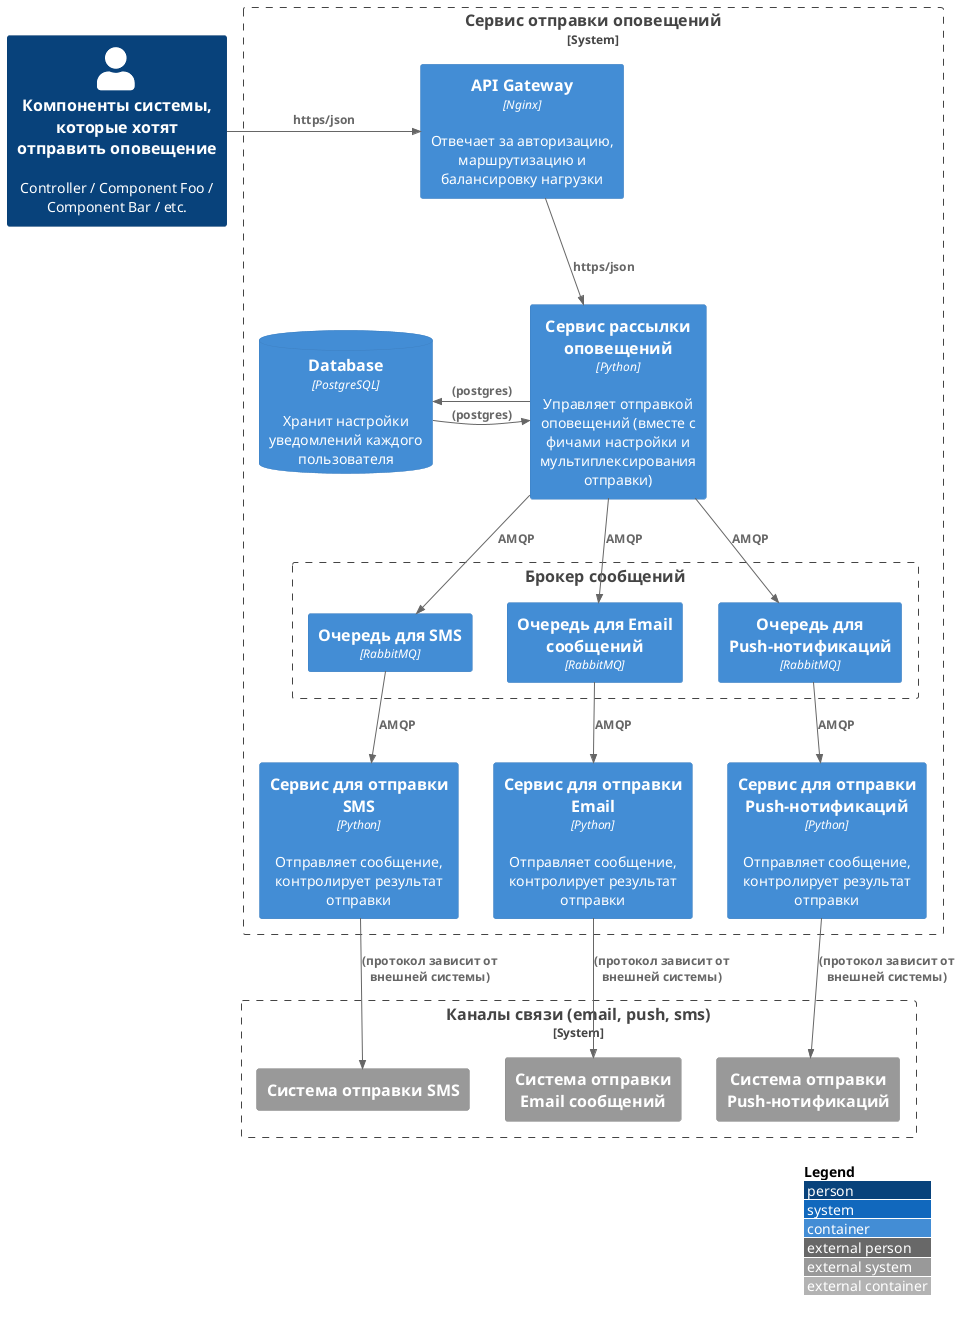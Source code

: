 @startuml c3

!include <C4/C4_Container>

LAYOUT_WITH_LEGEND()


Person(c1_sender, "Компоненты системы, которые хотят отправить оповещение", "Controller / Component Foo / Component Bar / etc.") 


System_Boundary(c1_service, "Сервис отправки оповещений") {
    Container(c2_gateway, "API Gateway", "Nginx", "Отвечает за авторизацию, маршрутизацию и балансировку нагрузки")

    Container(c2_notifier_service, "Сервис рассылки оповещений", "Python", "Управляет отправкой оповещений (вместе с фичами настройки и мультиплексирования отправки)")

    Boundary(c2_message_queue, "Брокер сообщений") {
        Container(c3_sms_queue, "Очередь для SMS", "RabbitMQ")
        Container(c3_email_queue, "Очередь для Email сообщений", "RabbitMQ")
        Container(c3_push_queue, "Очередь для Push-нотификаций", "RabbitMQ")
    }

    Container(c2_sms_processor, "Сервис для отправки SMS", "Python", "Отправляет сообщение, контролирует результат отправки")
    Container(c2_email_processor, "Сервис для отправки Email", "Python", "Отправляет сообщение, контролирует результат отправки")
    Container(c2_push_processor, "Сервис для отправки Push-нотификаций", "Python", "Отправляет сообщение, контролирует результат отправки")

    ContainerDb(c2_database, "Database", "PostgreSQL", "Хранит настройки уведомлений каждого пользователя")
}


System_Boundary(c1_channel, "Каналы связи (email, push, sms)") {
  System_Ext(c2_sms_system, "Система отправки SMS")
  System_Ext(c2_email_system, "Система отправки Email сообщений")
  System_Ext(c2_push_system, "Система отправки Push-нотификаций")
}


Rel_Right(c1_sender, c2_gateway, "https/json")

Rel(c2_gateway, c2_notifier_service, "https/json")

Rel_Down(c2_notifier_service, c3_sms_queue, "AMQP")
Rel_Down(c2_notifier_service, c3_email_queue, "AMQP")
Rel_Down(c2_notifier_service, c3_push_queue, "AMQP")
Rel_Left(c2_notifier_service, c2_database, "(postgres)")
Rel_Left(c2_database, c2_notifier_service, "(postgres)")

Rel(c3_sms_queue, c2_sms_processor, "AMQP")
Rel(c3_email_queue, c2_email_processor , "AMQP")
Rel(c3_push_queue, c2_push_processor, "AMQP")

Rel(c2_sms_processor, c2_sms_system, "(протокол зависит от внешней системы)")
Rel(c2_email_processor, c2_email_system, "(протокол зависит от внешней системы)")
Rel(c2_push_processor, c2_push_system, "(протокол зависит от внешней системы)")

@enduml
